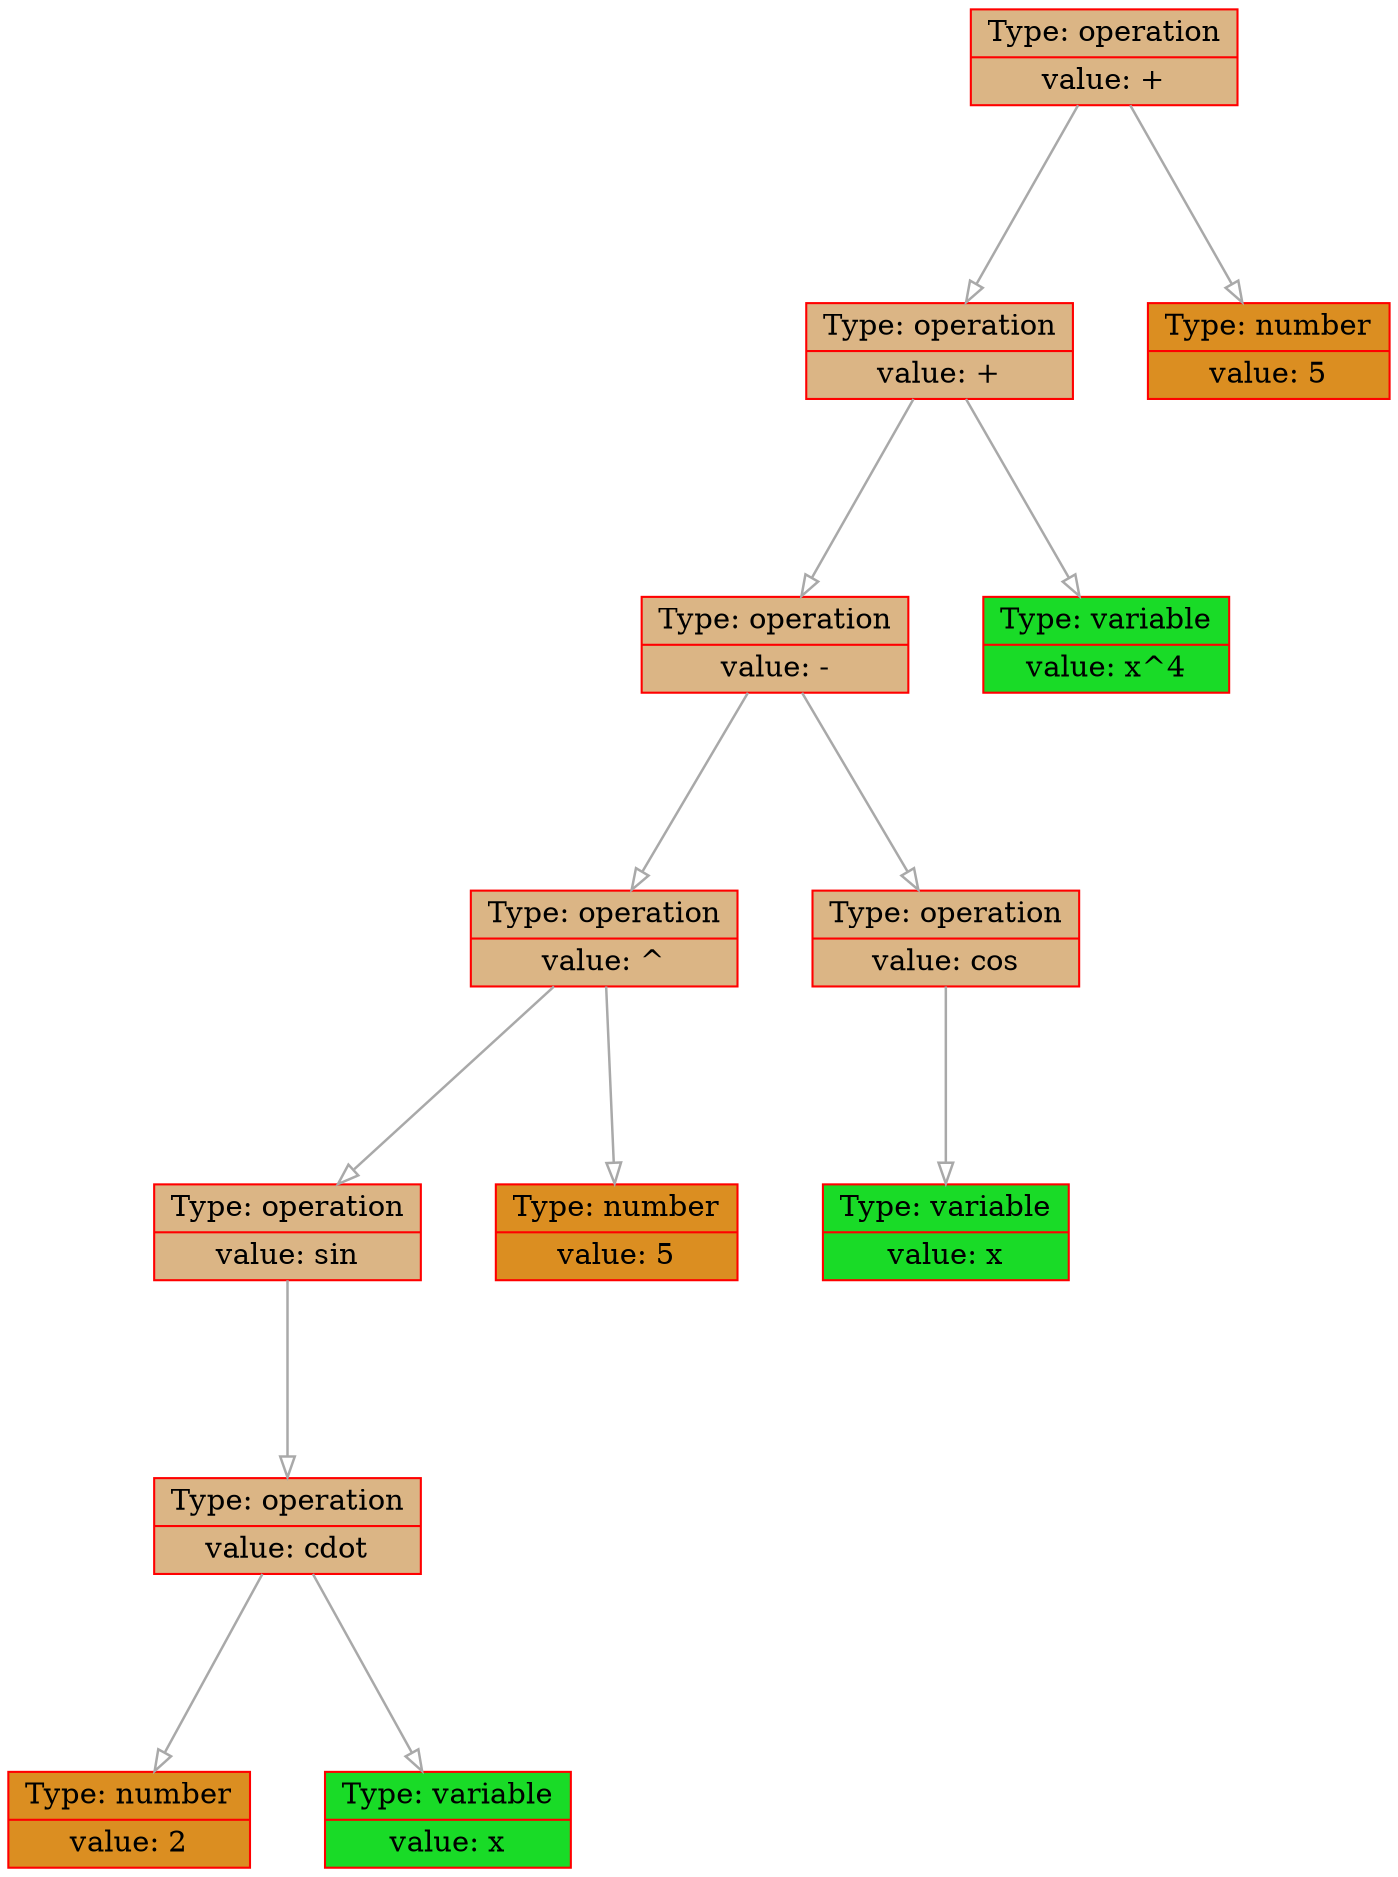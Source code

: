 
    digraph g {
        dpi      = 200;
        fontname = "Comic Sans MS";
        fontsize = 20;
        rankdir   =  TB;
        edge [color = darkgrey, arrowhead = onormal, arrowsize = 1, penwidth = 1.2]
        graph[fillcolor = lightgreen, ranksep = 1.3, nodesep = 0.5,
        style = "rounded, filled",color = green, penwidth = 2]

    Node000002abb16b66d0[shape=record, width=0.2, style="filled", color="red", fillcolor="#DBB585",label=" {Type: operation | value: +}"] 
 
Node000002abb16b6670[shape=record, width=0.2, style="filled", color="red", fillcolor="#DBB585",label=" {Type: operation | value: +}"] 
 
Node000002abb16b6610[shape=record, width=0.2, style="filled", color="red", fillcolor="#DBB585",label=" {Type: operation | value: -}"] 
 
Node000002abb16b1d40[shape=record, width=0.2, style="filled", color="red", fillcolor="#DBB585",label=" {Type: operation | value: ^}"] 
 
Node000002abb16b1ce0[shape=record, width=0.2, style="filled", color="red", fillcolor="#DBB585",label=" {Type: operation | value: sin}"] 
 
Node000002abb16b1cb0[shape=record, width=0.2, style="filled", color="red", fillcolor="#DBB585",label=" {Type: operation | value: \cdot}"] 
 
Node000002abb16b1c50[shape=record, width=0.2, style="filled", color="red", fillcolor="#DB8E21",label=" {Type: number | value: 2}"] 
 
Node000002abb16b1c80[shape=record, width=0.2, style="filled", color="red", fillcolor="#19DB27",label=" {Type: variable | value: x}"] 
 
Node000002abb16b1d10[shape=record, width=0.2, style="filled", color="red", fillcolor="#DB8E21",label=" {Type: number | value: 5}"] 
 
Node000002abb16b1da0[shape=record, width=0.2, style="filled", color="red", fillcolor="#DBB585",label=" {Type: operation | value: cos}"] 
 
Node000002abb16b1d70[shape=record, width=0.2, style="filled", color="red", fillcolor="#19DB27",label=" {Type: variable | value: x}"] 
 
Node000002abb16b6640[shape=record, width=0.2, style="filled", color="red", fillcolor="#19DB27",label=" {Type: variable | value: x^4}"] 
 
Node000002abb16b66a0[shape=record, width=0.2, style="filled", color="red", fillcolor="#DB8E21",label=" {Type: number | value: 5}"] 
 
Node000002abb16b66d0->Node000002abb16b6670
Node000002abb16b6670->Node000002abb16b6610
Node000002abb16b6610->Node000002abb16b1d40
Node000002abb16b1d40->Node000002abb16b1ce0
Node000002abb16b1ce0->Node000002abb16b1cb0
Node000002abb16b1cb0->Node000002abb16b1c50
Node000002abb16b1cb0->Node000002abb16b1c80
Node000002abb16b1d40->Node000002abb16b1d10
Node000002abb16b6610->Node000002abb16b1da0
Node000002abb16b1da0->Node000002abb16b1d70
Node000002abb16b6670->Node000002abb16b6640
Node000002abb16b66d0->Node000002abb16b66a0
}
